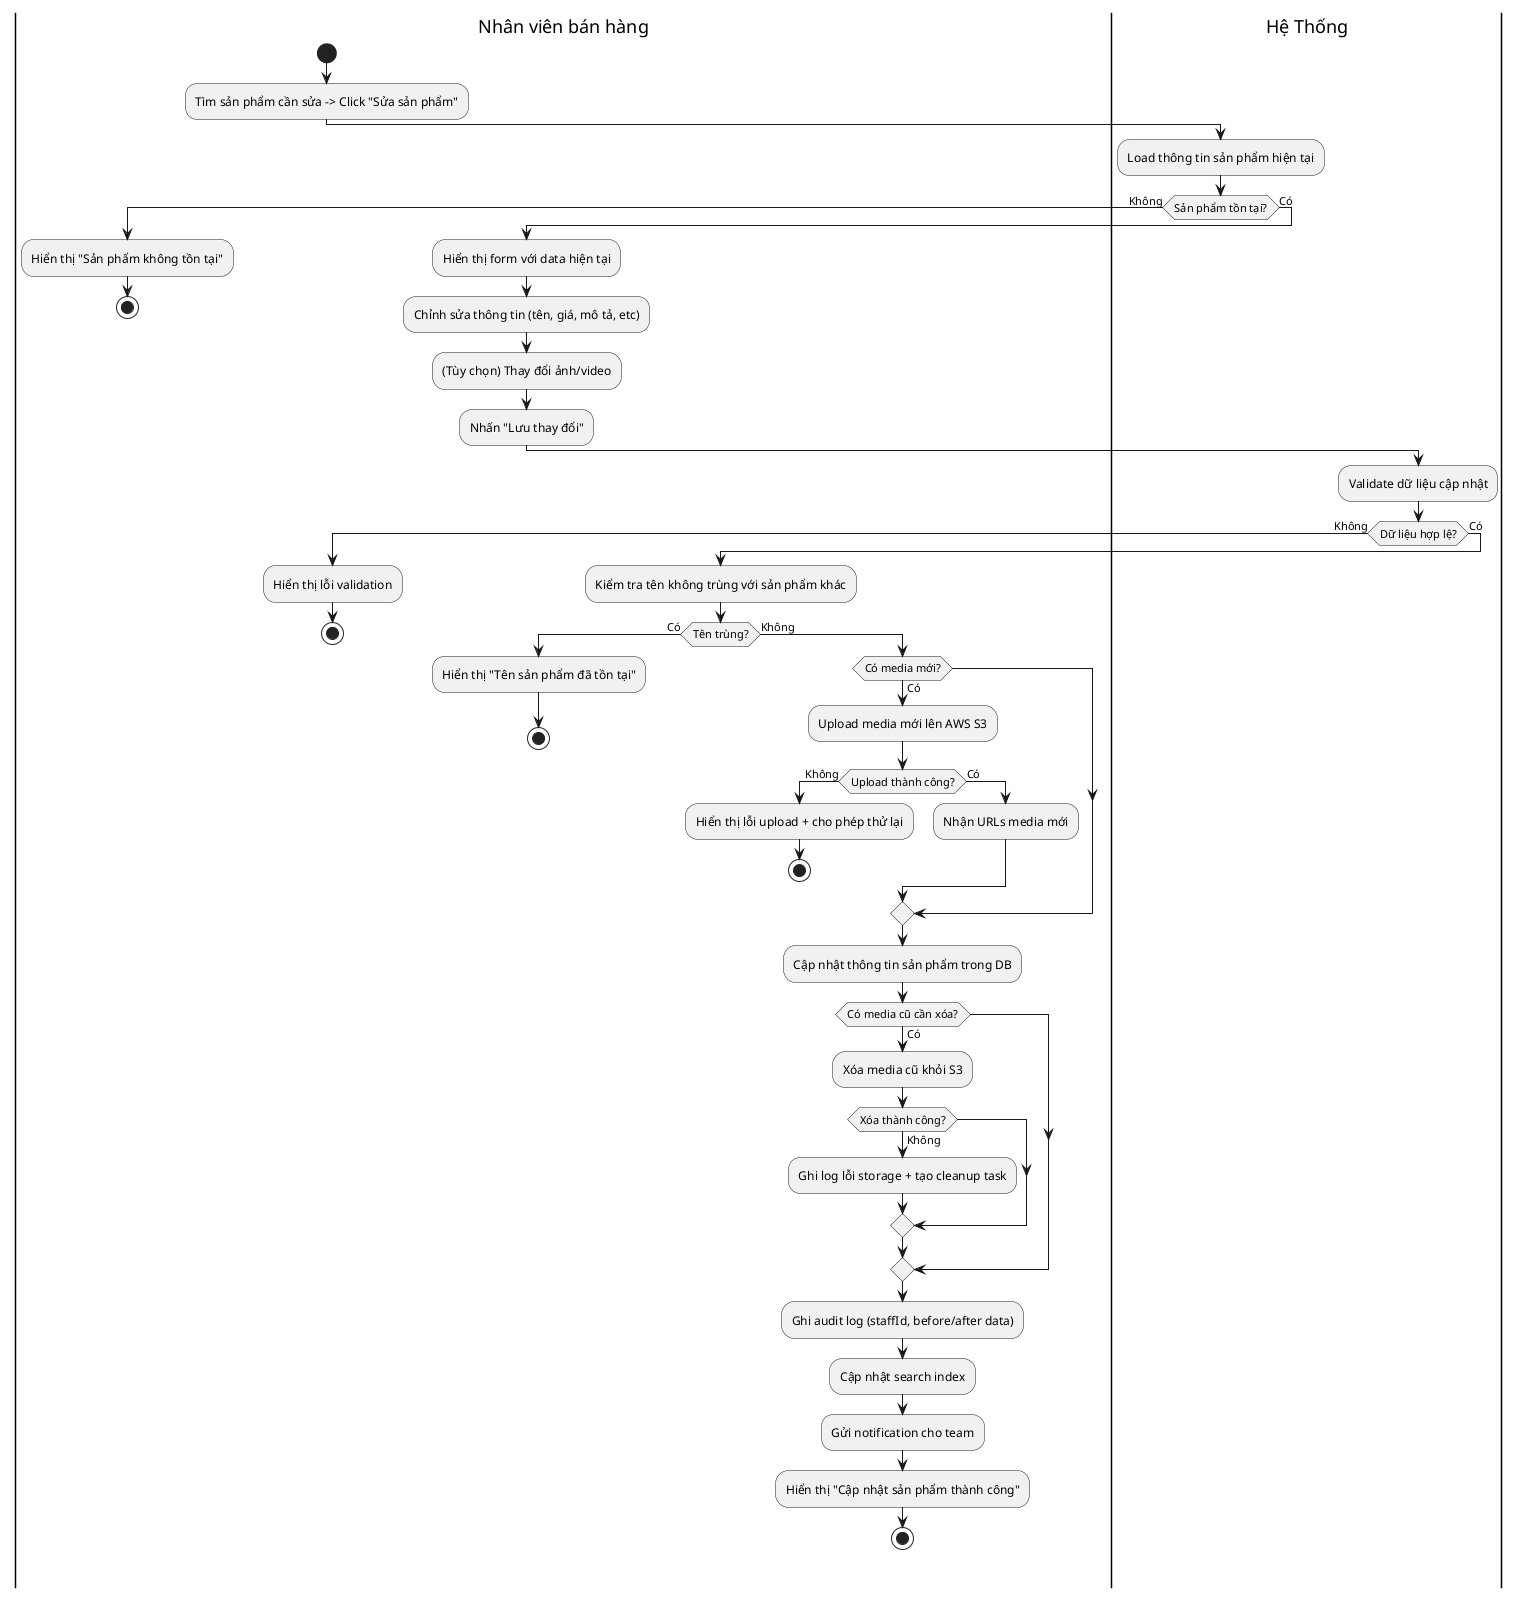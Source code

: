 @startuml cap-nhat-san-pham
|Nhân viên bán hàng|
start
:Tìm sản phẩm cần sửa -> Click "Sửa sản phẩm";
|Hệ Thống|
:Load thông tin sản phẩm hiện tại;
if (Sản phẩm tồn tại?) then (Không)
  |Nhân viên bán hàng|
  :Hiển thị "Sản phẩm không tồn tại";
  stop
else (Có)
  |Nhân viên bán hàng|
  :Hiển thị form với data hiện tại;
  :Chỉnh sửa thông tin (tên, giá, mô tả, etc);
  :(Tùy chọn) Thay đổi ảnh/video;
  :Nhấn "Lưu thay đổi";
  |Hệ Thống|
  :Validate dữ liệu cập nhật;
  if (Dữ liệu hợp lệ?) then (Không)
    |Nhân viên bán hàng|
    :Hiển thị lỗi validation;
    stop
  else (Có)
    :Kiểm tra tên không trùng với sản phẩm khác;
    if (Tên trùng?) then (Có)
      |Nhân viên bán hàng|
      :Hiển thị "Tên sản phẩm đã tồn tại";
      stop
    else (Không)
      if (Có media mới?) then (Có)
        :Upload media mới lên AWS S3;
        if (Upload thành công?) then (Không)
          |Nhân viên bán hàng|
          :Hiển thị lỗi upload + cho phép thử lại;
          stop
        else (Có)
          :Nhận URLs media mới;
        endif
      endif
      :Cập nhật thông tin sản phẩm trong DB;
      if (Có media cũ cần xóa?) then (Có)
        :Xóa media cũ khỏi S3;
        if (Xóa thành công?) then (Không)
          :Ghi log lỗi storage + tạo cleanup task;
        endif
      endif
      :Ghi audit log (staffId, before/after data);
      :Cập nhật search index;
      :Gửi notification cho team;
      |Nhân viên bán hàng|
      :Hiển thị "Cập nhật sản phẩm thành công";
      stop
    endif
  endif
endif
@enduml